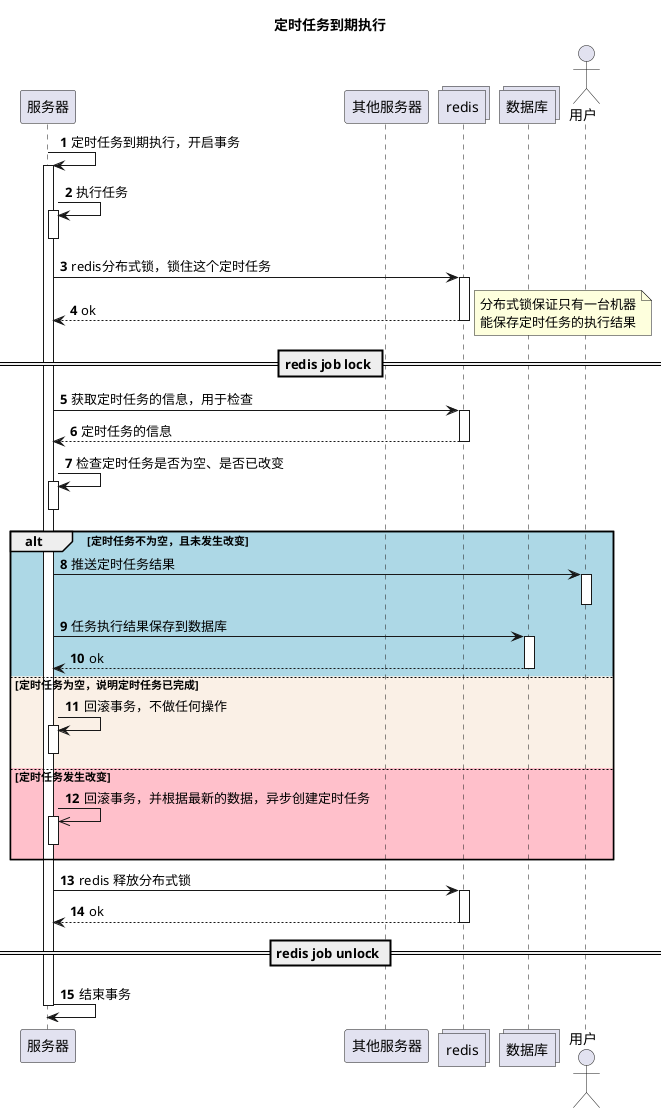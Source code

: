 @startuml
autonumber
title 定时任务到期执行
participant 服务器 as server
participant 其他服务器 as otherServer
collections redis as redis
collections 数据库 as db
actor 用户 as user

server -> server ++: 定时任务到期执行，开启事务
server -> server ++--: 执行任务


server -> redis++: redis分布式锁，锁住这个定时任务
return ok

== redis job lock ==

note right
分布式锁保证只有一台机器
能保存定时任务的执行结果
end note

server -> redis ++: 获取定时任务的信息，用于检查
return 定时任务的信息
server -> server ++--: 检查定时任务是否为空、是否已改变

alt #LightBlue 定时任务不为空，且未发生改变
    server -> user  : 推送定时任务结果
    activate user
    deactivate user
    server -> db ++: 任务执行结果保存到数据库
    return ok

else #Linen 定时任务为空，说明定时任务已完成
    server -> server ++--: 回滚事务，不做任何操作

else #Pink 定时任务发生改变
    server ->> server ++--: 回滚事务，并根据最新的数据，异步创建定时任务

end

server -> redis ++ : redis 释放分布式锁
return ok
== redis job unlock ==
server -> server --: 结束事务

@enduml